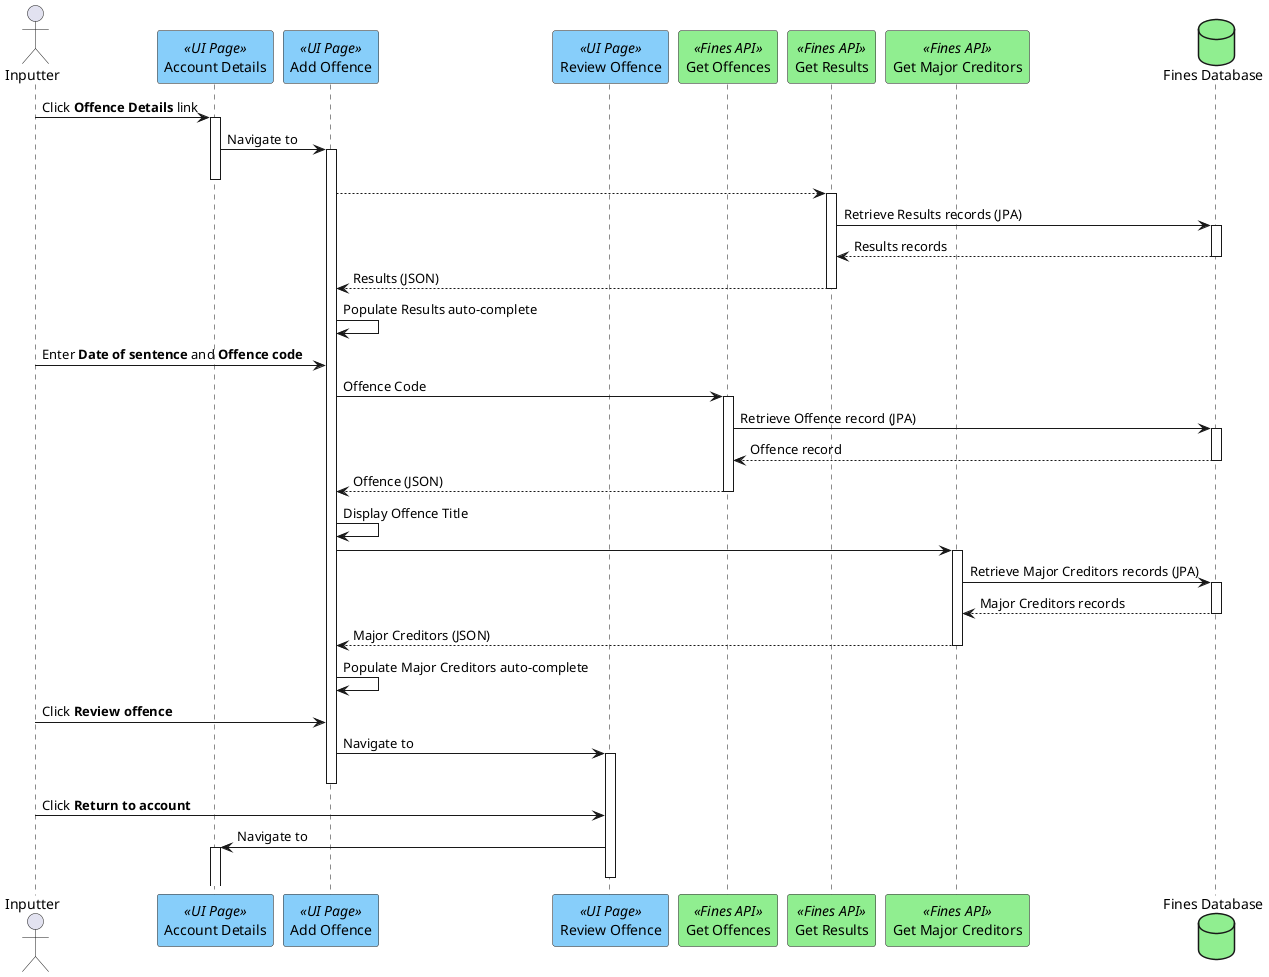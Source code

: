 @startuml
actor "Inputter" as user
participant "Account Details" as account <<UI Page>> #lightskyblue
participant "Add Offence" as addoff <<UI Page>> #lightskyblue
participant "Review Offence" as revoff <<UI Page>> #lightskyblue
participant "Get Offences" as offences <<Fines API>> #lightgreen
participant "Get Results" as results <<Fines API>> #lightgreen
participant "Get Major Creditors" as majors <<Fines API>> #lightgreen
database "Fines Database" as db #lightgreen

user -> account ++ : Click <b>Offence Details</b> link
account -> addoff ++ : Navigate to 
deactivate account
addoff --> results ++
results -> db ++ : Retrieve Results records (JPA)
results <-- db -- : Results records
addoff <-- results -- : Results (JSON)
addoff -> addoff : Populate Results auto-complete
user -> addoff : Enter <b>Date of sentence</b> and <b>Offence code</b>
addoff -> offences ++ : Offence Code
offences -> db ++ : Retrieve Offence record (JPA)
offences <-- db -- : Offence record
addoff <-- offences -- : Offence (JSON)
addoff -> addoff : Display Offence Title
addoff -> majors ++
majors -> db ++ : Retrieve Major Creditors records (JPA)
majors <-- db -- : Major Creditors records
addoff <-- majors -- : Major Creditors (JSON)
addoff -> addoff : Populate Major Creditors auto-complete
user -> addoff : Click <b>Review offence</b>
addoff -> revoff ++ : Navigate to
deactivate addoff
user -> revoff : Click <b>Return to account</b>
revoff -> account ++ : Navigate to
deactivate revoff
@enduml